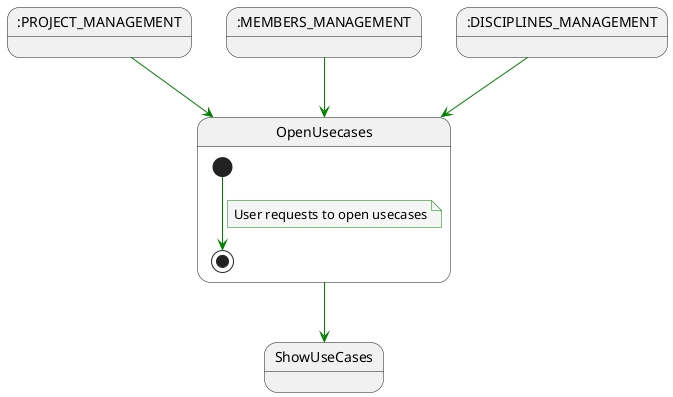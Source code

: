 @startuml
    skinparam {
        NoteBackgroundColor #whiteSmoke
        ArrowColor #green
        NoteBorderColor #green
    }
    state 0 as ":PROJECT_MANAGEMENT"
    state 2 as ":MEMBERS_MANAGEMENT"
    state 3 as ":DISCIPLINES_MANAGEMENT"

    0 --> OpenUsecases

    2 --> OpenUsecases


    3 --> OpenUsecases

state OpenUsecases{

    [*] --> [*]
        note on link
            User requests to open usecases
        end note
}

OpenUsecases --> ShowUseCases

@enduml
